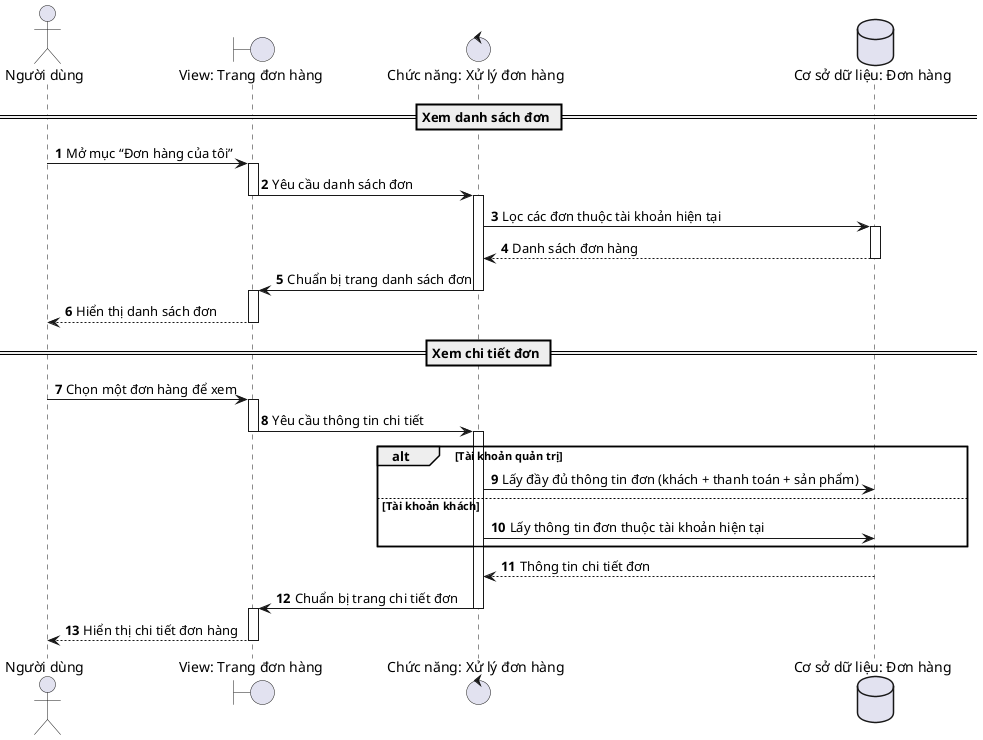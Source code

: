 @startuml
autonumber
actor N as "Người dùng"
boundary V as "View: Trang đơn hàng"
control OC as "Chức năng: Xử lý đơn hàng"
database O as "Cơ sở dữ liệu: Đơn hàng"

== Xem danh sách đơn ==
N -> V : Mở mục “Đơn hàng của tôi”
activate V
V -> OC : Yêu cầu danh sách đơn
deactivate V
activate OC
OC -> O : Lọc các đơn thuộc tài khoản hiện tại
activate O
O --> OC : Danh sách đơn hàng
deactivate O
OC -> V : Chuẩn bị trang danh sách đơn
deactivate OC
activate V
V --> N : Hiển thị danh sách đơn
deactivate V

== Xem chi tiết đơn ==
N -> V : Chọn một đơn hàng để xem
activate V
V -> OC : Yêu cầu thông tin chi tiết
deactivate V
activate OC
alt Tài khoản quản trị
  OC -> O : Lấy đầy đủ thông tin đơn (khách + thanh toán + sản phẩm)
else Tài khoản khách
  OC -> O : Lấy thông tin đơn thuộc tài khoản hiện tại
end
activate O
O --> OC : Thông tin chi tiết đơn
deactivate O
OC -> V : Chuẩn bị trang chi tiết đơn
deactivate OC
activate V
V --> N : Hiển thị chi tiết đơn hàng
deactivate V
@enduml